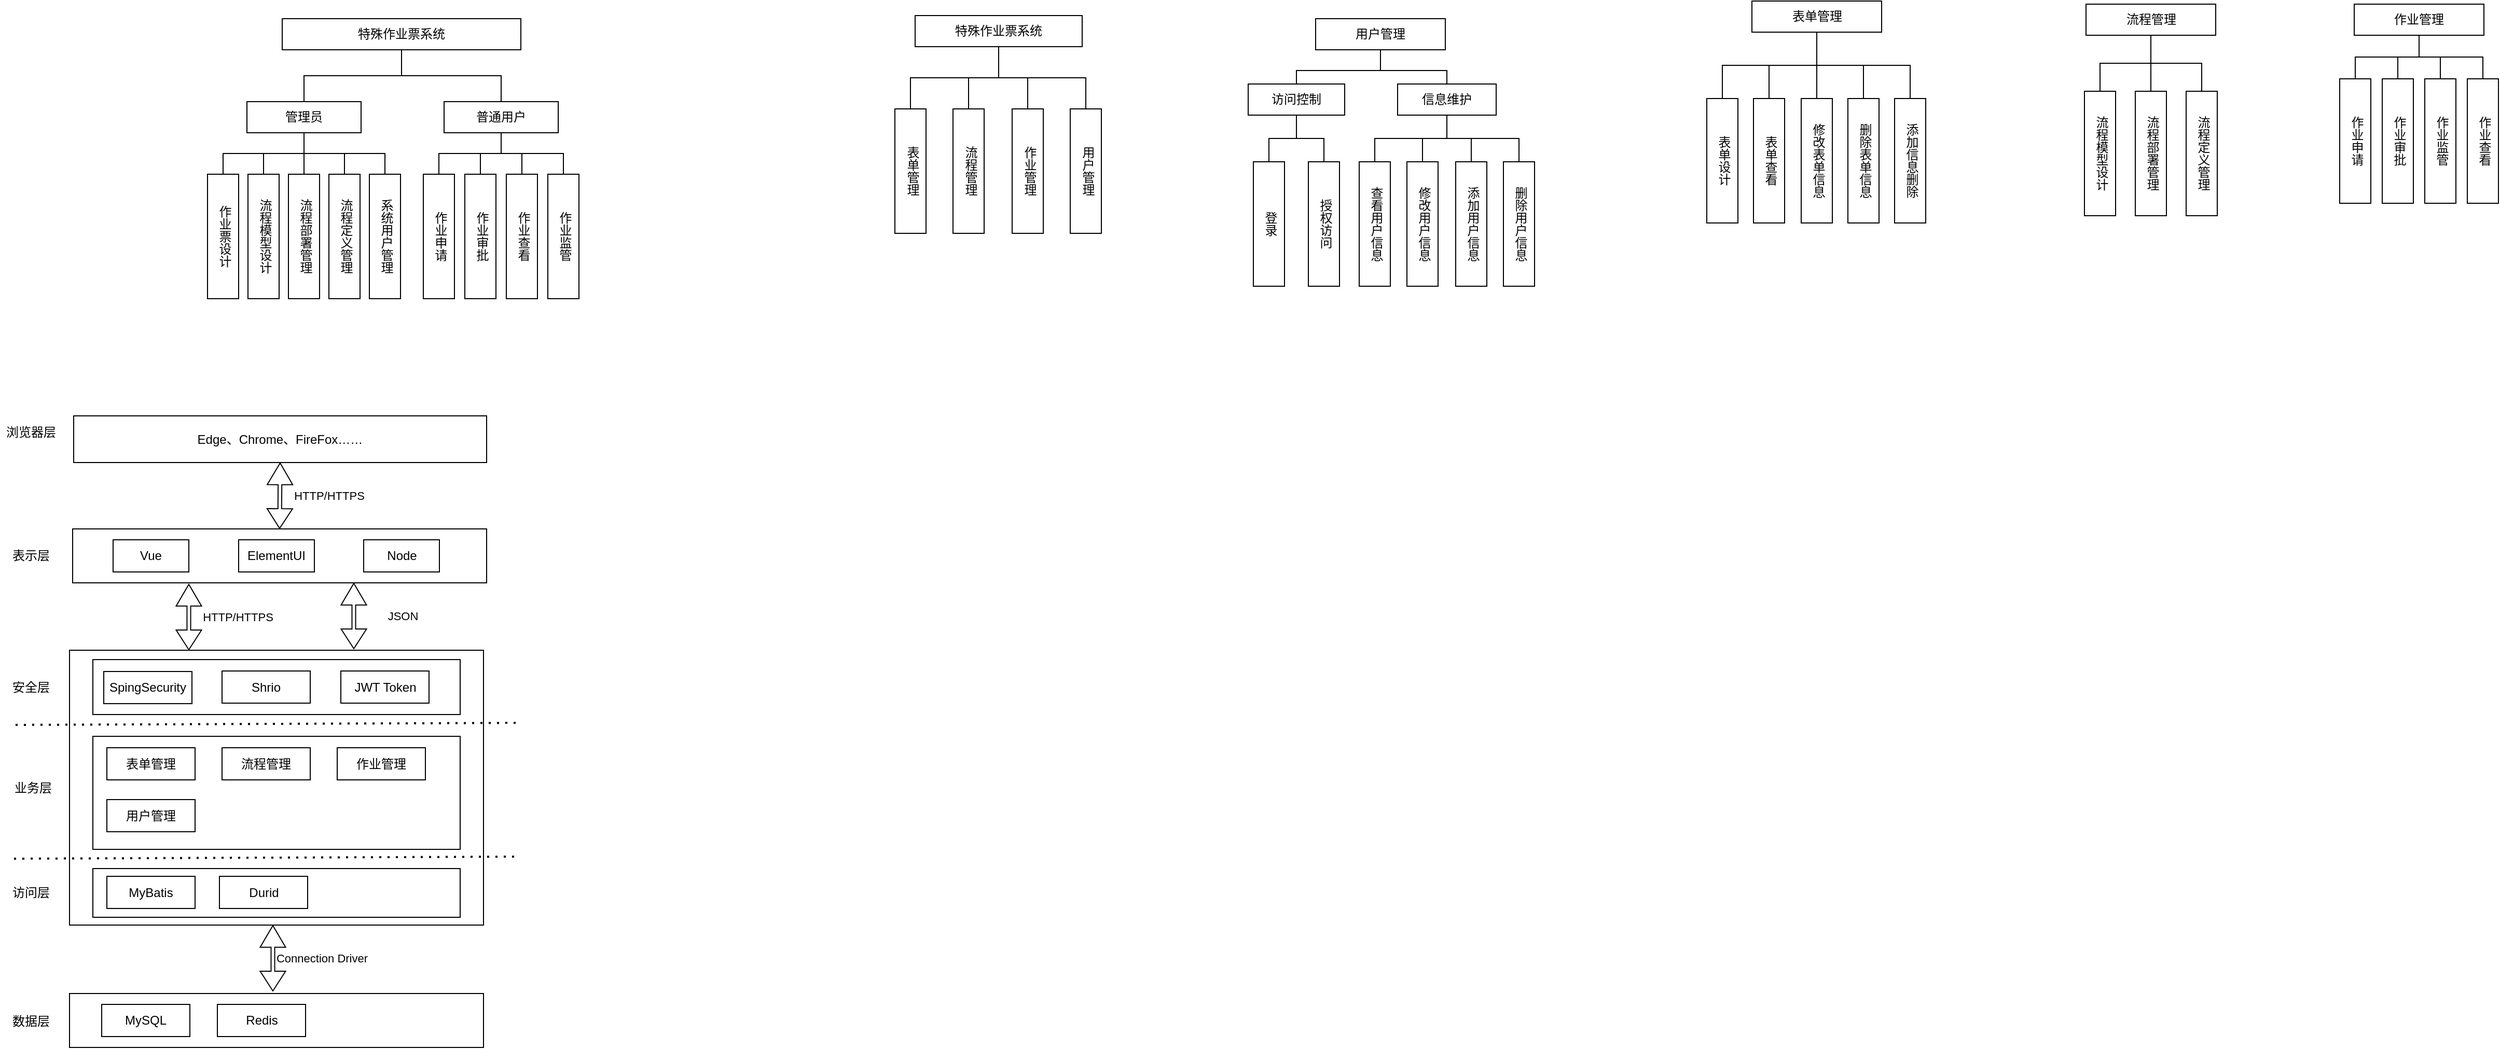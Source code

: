 <mxfile version="26.0.2">
  <diagram name="第 1 页" id="0o3vf0J7doep9oHjO9D6">
    <mxGraphModel dx="947" dy="521" grid="0" gridSize="10" guides="1" tooltips="1" connect="1" arrows="1" fold="1" page="0" pageScale="1" pageWidth="827" pageHeight="1169" math="0" shadow="0">
      <root>
        <mxCell id="0" />
        <mxCell id="1" parent="0" />
        <mxCell id="T9cRB7cxZAfNw0go3Zid-5" value="" style="edgeStyle=orthogonalEdgeStyle;rounded=0;orthogonalLoop=1;jettySize=auto;html=1;endArrow=none;endFill=0;entryX=0.5;entryY=0;entryDx=0;entryDy=0;" edge="1" parent="1" source="T9cRB7cxZAfNw0go3Zid-1" target="T9cRB7cxZAfNw0go3Zid-3">
          <mxGeometry relative="1" as="geometry" />
        </mxCell>
        <mxCell id="T9cRB7cxZAfNw0go3Zid-6" style="edgeStyle=orthogonalEdgeStyle;rounded=0;orthogonalLoop=1;jettySize=auto;html=1;endArrow=none;endFill=0;" edge="1" parent="1" source="T9cRB7cxZAfNw0go3Zid-1" target="T9cRB7cxZAfNw0go3Zid-2">
          <mxGeometry relative="1" as="geometry" />
        </mxCell>
        <mxCell id="T9cRB7cxZAfNw0go3Zid-1" value="特殊作业票系统" style="rounded=0;whiteSpace=wrap;html=1;" vertex="1" parent="1">
          <mxGeometry x="344" y="140" width="230" height="30" as="geometry" />
        </mxCell>
        <mxCell id="T9cRB7cxZAfNw0go3Zid-17" value="" style="edgeStyle=orthogonalEdgeStyle;rounded=0;orthogonalLoop=1;jettySize=auto;html=1;endArrow=none;endFill=0;" edge="1" parent="1" source="T9cRB7cxZAfNw0go3Zid-2" target="T9cRB7cxZAfNw0go3Zid-10">
          <mxGeometry relative="1" as="geometry" />
        </mxCell>
        <mxCell id="T9cRB7cxZAfNw0go3Zid-23" style="edgeStyle=orthogonalEdgeStyle;rounded=0;orthogonalLoop=1;jettySize=auto;html=1;exitX=0.5;exitY=1;exitDx=0;exitDy=0;entryX=0.5;entryY=0;entryDx=0;entryDy=0;endArrow=none;endFill=0;" edge="1" parent="1" source="T9cRB7cxZAfNw0go3Zid-2" target="T9cRB7cxZAfNw0go3Zid-7">
          <mxGeometry relative="1" as="geometry" />
        </mxCell>
        <mxCell id="T9cRB7cxZAfNw0go3Zid-24" style="edgeStyle=orthogonalEdgeStyle;rounded=0;orthogonalLoop=1;jettySize=auto;html=1;exitX=0.5;exitY=1;exitDx=0;exitDy=0;entryX=0.5;entryY=0;entryDx=0;entryDy=0;endArrow=none;endFill=0;" edge="1" parent="1" source="T9cRB7cxZAfNw0go3Zid-2" target="T9cRB7cxZAfNw0go3Zid-8">
          <mxGeometry relative="1" as="geometry" />
        </mxCell>
        <mxCell id="T9cRB7cxZAfNw0go3Zid-2" value="管理员" style="rounded=0;whiteSpace=wrap;html=1;" vertex="1" parent="1">
          <mxGeometry x="310" y="220" width="110" height="30" as="geometry" />
        </mxCell>
        <mxCell id="T9cRB7cxZAfNw0go3Zid-25" style="edgeStyle=orthogonalEdgeStyle;rounded=0;orthogonalLoop=1;jettySize=auto;html=1;exitX=0.5;exitY=1;exitDx=0;exitDy=0;entryX=0.5;entryY=0;entryDx=0;entryDy=0;endArrow=none;endFill=0;" edge="1" parent="1" source="T9cRB7cxZAfNw0go3Zid-3" target="T9cRB7cxZAfNw0go3Zid-14">
          <mxGeometry relative="1" as="geometry" />
        </mxCell>
        <mxCell id="T9cRB7cxZAfNw0go3Zid-26" style="edgeStyle=orthogonalEdgeStyle;rounded=0;orthogonalLoop=1;jettySize=auto;html=1;exitX=0.5;exitY=1;exitDx=0;exitDy=0;entryX=0.5;entryY=0;entryDx=0;entryDy=0;endArrow=none;endFill=0;" edge="1" parent="1" source="T9cRB7cxZAfNw0go3Zid-3" target="T9cRB7cxZAfNw0go3Zid-15">
          <mxGeometry relative="1" as="geometry" />
        </mxCell>
        <mxCell id="T9cRB7cxZAfNw0go3Zid-27" style="edgeStyle=orthogonalEdgeStyle;rounded=0;orthogonalLoop=1;jettySize=auto;html=1;exitX=0.5;exitY=1;exitDx=0;exitDy=0;entryX=0.5;entryY=0;entryDx=0;entryDy=0;endArrow=none;endFill=0;" edge="1" parent="1" source="T9cRB7cxZAfNw0go3Zid-3" target="T9cRB7cxZAfNw0go3Zid-13">
          <mxGeometry relative="1" as="geometry" />
        </mxCell>
        <mxCell id="T9cRB7cxZAfNw0go3Zid-28" style="edgeStyle=orthogonalEdgeStyle;rounded=0;orthogonalLoop=1;jettySize=auto;html=1;exitX=0.5;exitY=1;exitDx=0;exitDy=0;entryX=0.5;entryY=0;entryDx=0;entryDy=0;endArrow=none;endFill=0;" edge="1" parent="1" source="T9cRB7cxZAfNw0go3Zid-3" target="T9cRB7cxZAfNw0go3Zid-12">
          <mxGeometry relative="1" as="geometry" />
        </mxCell>
        <mxCell id="T9cRB7cxZAfNw0go3Zid-3" value="普通用户" style="rounded=0;whiteSpace=wrap;html=1;" vertex="1" parent="1">
          <mxGeometry x="500" y="220" width="110" height="30" as="geometry" />
        </mxCell>
        <mxCell id="T9cRB7cxZAfNw0go3Zid-7" value="流程模型设计" style="rounded=0;whiteSpace=wrap;verticalAlign=middle;textDirection=vertical-lr;labelPosition=center;verticalLabelPosition=middle;align=center;html=1;" vertex="1" parent="1">
          <mxGeometry x="311" y="290" width="30" height="120" as="geometry" />
        </mxCell>
        <mxCell id="T9cRB7cxZAfNw0go3Zid-8" value="作业票设计" style="rounded=0;whiteSpace=wrap;verticalAlign=middle;textDirection=vertical-lr;labelPosition=center;verticalLabelPosition=middle;align=center;html=1;" vertex="1" parent="1">
          <mxGeometry x="272" y="290" width="30" height="120" as="geometry" />
        </mxCell>
        <mxCell id="T9cRB7cxZAfNw0go3Zid-9" value="流程定义管理" style="rounded=0;whiteSpace=wrap;verticalAlign=middle;textDirection=vertical-lr;labelPosition=center;verticalLabelPosition=middle;align=center;html=1;" vertex="1" parent="1">
          <mxGeometry x="389" y="290" width="30" height="120" as="geometry" />
        </mxCell>
        <mxCell id="T9cRB7cxZAfNw0go3Zid-10" value="流程部署管理" style="rounded=0;whiteSpace=wrap;verticalAlign=middle;textDirection=vertical-lr;labelPosition=center;verticalLabelPosition=middle;align=center;html=1;" vertex="1" parent="1">
          <mxGeometry x="350" y="290" width="30" height="120" as="geometry" />
        </mxCell>
        <mxCell id="T9cRB7cxZAfNw0go3Zid-12" value="作业申请" style="rounded=0;whiteSpace=wrap;verticalAlign=middle;textDirection=vertical-lr;labelPosition=center;verticalLabelPosition=middle;align=center;html=1;" vertex="1" parent="1">
          <mxGeometry x="480" y="290" width="30" height="120" as="geometry" />
        </mxCell>
        <mxCell id="T9cRB7cxZAfNw0go3Zid-13" value="作业审批" style="rounded=0;whiteSpace=wrap;verticalAlign=middle;textDirection=vertical-lr;labelPosition=center;verticalLabelPosition=middle;align=center;html=1;" vertex="1" parent="1">
          <mxGeometry x="520" y="290" width="30" height="120" as="geometry" />
        </mxCell>
        <mxCell id="T9cRB7cxZAfNw0go3Zid-14" value="作业查看" style="rounded=0;whiteSpace=wrap;verticalAlign=middle;textDirection=vertical-lr;labelPosition=center;verticalLabelPosition=middle;align=center;html=1;" vertex="1" parent="1">
          <mxGeometry x="560" y="290" width="30" height="120" as="geometry" />
        </mxCell>
        <mxCell id="T9cRB7cxZAfNw0go3Zid-15" value="作业监管" style="rounded=0;whiteSpace=wrap;verticalAlign=middle;textDirection=vertical-lr;labelPosition=center;verticalLabelPosition=middle;align=center;html=1;" vertex="1" parent="1">
          <mxGeometry x="600" y="290" width="30" height="120" as="geometry" />
        </mxCell>
        <mxCell id="T9cRB7cxZAfNw0go3Zid-16" value="系统用户管理" style="rounded=0;whiteSpace=wrap;verticalAlign=middle;textDirection=vertical-lr;labelPosition=center;verticalLabelPosition=middle;align=center;html=1;" vertex="1" parent="1">
          <mxGeometry x="428" y="290" width="30" height="120" as="geometry" />
        </mxCell>
        <mxCell id="T9cRB7cxZAfNw0go3Zid-18" value="" style="edgeStyle=orthogonalEdgeStyle;rounded=0;orthogonalLoop=1;jettySize=auto;html=1;endArrow=none;endFill=0;entryX=0.5;entryY=0;entryDx=0;entryDy=0;exitX=0.5;exitY=1;exitDx=0;exitDy=0;" edge="1" parent="1" source="T9cRB7cxZAfNw0go3Zid-2" target="T9cRB7cxZAfNw0go3Zid-9">
          <mxGeometry relative="1" as="geometry">
            <mxPoint x="375" y="260" as="sourcePoint" />
            <mxPoint x="369" y="290" as="targetPoint" />
          </mxGeometry>
        </mxCell>
        <mxCell id="T9cRB7cxZAfNw0go3Zid-20" value="" style="edgeStyle=orthogonalEdgeStyle;rounded=0;orthogonalLoop=1;jettySize=auto;html=1;endArrow=none;endFill=0;entryX=0.5;entryY=0;entryDx=0;entryDy=0;exitX=0.5;exitY=1;exitDx=0;exitDy=0;" edge="1" parent="1" source="T9cRB7cxZAfNw0go3Zid-2" target="T9cRB7cxZAfNw0go3Zid-16">
          <mxGeometry relative="1" as="geometry">
            <mxPoint x="375" y="260" as="sourcePoint" />
            <mxPoint x="409" y="290" as="targetPoint" />
          </mxGeometry>
        </mxCell>
        <mxCell id="T9cRB7cxZAfNw0go3Zid-29" value="" style="rounded=0;whiteSpace=wrap;html=1;flipV=1;" vertex="1" parent="1">
          <mxGeometry x="142" y="632" width="399" height="52" as="geometry" />
        </mxCell>
        <mxCell id="T9cRB7cxZAfNw0go3Zid-30" value="Edge、Chrome、FireFox……" style="rounded=0;whiteSpace=wrap;html=1;flipV=1;" vertex="1" parent="1">
          <mxGeometry x="143" y="523" width="398" height="45" as="geometry" />
        </mxCell>
        <mxCell id="T9cRB7cxZAfNw0go3Zid-31" value="浏览器层" style="text;html=1;align=center;verticalAlign=middle;whiteSpace=wrap;rounded=0;" vertex="1" parent="1">
          <mxGeometry x="72" y="524" width="60" height="30" as="geometry" />
        </mxCell>
        <mxCell id="T9cRB7cxZAfNw0go3Zid-32" value="" style="shape=flexArrow;endArrow=classic;startArrow=classic;html=1;rounded=0;entryX=0.5;entryY=1;entryDx=0;entryDy=0;exitX=0.5;exitY=0;exitDx=0;exitDy=0;width=3.529;endSize=6.612;" edge="1" parent="1" source="T9cRB7cxZAfNw0go3Zid-29" target="T9cRB7cxZAfNw0go3Zid-30">
          <mxGeometry width="100" height="100" relative="1" as="geometry">
            <mxPoint x="259" y="664" as="sourcePoint" />
            <mxPoint x="359" y="564" as="targetPoint" />
          </mxGeometry>
        </mxCell>
        <mxCell id="T9cRB7cxZAfNw0go3Zid-33" value="HTTP/HTTPS" style="edgeLabel;html=1;align=center;verticalAlign=middle;resizable=0;points=[];" vertex="1" connectable="0" parent="T9cRB7cxZAfNw0go3Zid-32">
          <mxGeometry x="0.188" relative="1" as="geometry">
            <mxPoint x="47" y="6" as="offset" />
          </mxGeometry>
        </mxCell>
        <mxCell id="T9cRB7cxZAfNw0go3Zid-34" value="表示层" style="text;html=1;align=center;verticalAlign=middle;whiteSpace=wrap;rounded=0;" vertex="1" parent="1">
          <mxGeometry x="72" y="642.5" width="60" height="30" as="geometry" />
        </mxCell>
        <mxCell id="T9cRB7cxZAfNw0go3Zid-35" value="Vue" style="rounded=0;whiteSpace=wrap;html=1;" vertex="1" parent="1">
          <mxGeometry x="181" y="642.5" width="73" height="31" as="geometry" />
        </mxCell>
        <mxCell id="T9cRB7cxZAfNw0go3Zid-36" value="ElementUI" style="rounded=0;whiteSpace=wrap;html=1;" vertex="1" parent="1">
          <mxGeometry x="302" y="642.5" width="73" height="31" as="geometry" />
        </mxCell>
        <mxCell id="T9cRB7cxZAfNw0go3Zid-37" value="Node" style="rounded=0;whiteSpace=wrap;html=1;" vertex="1" parent="1">
          <mxGeometry x="422.5" y="642.5" width="73" height="31" as="geometry" />
        </mxCell>
        <mxCell id="T9cRB7cxZAfNw0go3Zid-40" value="" style="rounded=0;whiteSpace=wrap;html=1;flipV=1;" vertex="1" parent="1">
          <mxGeometry x="139" y="749" width="399" height="265" as="geometry" />
        </mxCell>
        <mxCell id="T9cRB7cxZAfNw0go3Zid-42" value="安全层" style="text;html=1;align=center;verticalAlign=middle;whiteSpace=wrap;rounded=0;" vertex="1" parent="1">
          <mxGeometry x="72" y="770" width="60" height="30" as="geometry" />
        </mxCell>
        <mxCell id="T9cRB7cxZAfNw0go3Zid-63" value="" style="rounded=0;whiteSpace=wrap;html=1;" vertex="1" parent="1">
          <mxGeometry x="161.5" y="758" width="354" height="53" as="geometry" />
        </mxCell>
        <mxCell id="T9cRB7cxZAfNw0go3Zid-43" value="SpingSecurity" style="rounded=0;whiteSpace=wrap;html=1;" vertex="1" parent="1">
          <mxGeometry x="172" y="769.5" width="85" height="31" as="geometry" />
        </mxCell>
        <mxCell id="T9cRB7cxZAfNw0go3Zid-44" value="Shrio" style="rounded=0;whiteSpace=wrap;html=1;" vertex="1" parent="1">
          <mxGeometry x="286" y="769" width="85" height="31" as="geometry" />
        </mxCell>
        <mxCell id="T9cRB7cxZAfNw0go3Zid-45" value="JWT Token" style="rounded=0;whiteSpace=wrap;html=1;" vertex="1" parent="1">
          <mxGeometry x="400.5" y="769" width="85" height="31" as="geometry" />
        </mxCell>
        <mxCell id="T9cRB7cxZAfNw0go3Zid-47" value="" style="endArrow=none;dashed=1;html=1;dashPattern=1 3;strokeWidth=2;rounded=0;" edge="1" parent="1">
          <mxGeometry width="50" height="50" relative="1" as="geometry">
            <mxPoint x="87" y="821" as="sourcePoint" />
            <mxPoint x="573" y="819" as="targetPoint" />
          </mxGeometry>
        </mxCell>
        <mxCell id="T9cRB7cxZAfNw0go3Zid-48" value="" style="endArrow=none;dashed=1;html=1;dashPattern=1 3;strokeWidth=2;rounded=0;" edge="1" parent="1">
          <mxGeometry width="50" height="50" relative="1" as="geometry">
            <mxPoint x="85.5" y="950" as="sourcePoint" />
            <mxPoint x="571.5" y="948" as="targetPoint" />
          </mxGeometry>
        </mxCell>
        <mxCell id="T9cRB7cxZAfNw0go3Zid-49" value="业务层" style="text;html=1;align=center;verticalAlign=middle;whiteSpace=wrap;rounded=0;" vertex="1" parent="1">
          <mxGeometry x="74" y="866.5" width="60" height="30" as="geometry" />
        </mxCell>
        <mxCell id="T9cRB7cxZAfNw0go3Zid-50" value="" style="rounded=0;whiteSpace=wrap;html=1;" vertex="1" parent="1">
          <mxGeometry x="161.5" y="832" width="354" height="109" as="geometry" />
        </mxCell>
        <mxCell id="T9cRB7cxZAfNw0go3Zid-53" value="表单管理" style="rounded=0;whiteSpace=wrap;html=1;" vertex="1" parent="1">
          <mxGeometry x="175" y="843" width="85" height="31" as="geometry" />
        </mxCell>
        <mxCell id="T9cRB7cxZAfNw0go3Zid-56" value="流程管理" style="rounded=0;whiteSpace=wrap;html=1;" vertex="1" parent="1">
          <mxGeometry x="286" y="843" width="85" height="31" as="geometry" />
        </mxCell>
        <mxCell id="T9cRB7cxZAfNw0go3Zid-58" value="作业管理" style="rounded=0;whiteSpace=wrap;html=1;" vertex="1" parent="1">
          <mxGeometry x="397" y="843" width="85" height="31" as="geometry" />
        </mxCell>
        <mxCell id="T9cRB7cxZAfNw0go3Zid-59" value="用户管理" style="rounded=0;whiteSpace=wrap;html=1;" vertex="1" parent="1">
          <mxGeometry x="175" y="893" width="85" height="31" as="geometry" />
        </mxCell>
        <mxCell id="T9cRB7cxZAfNw0go3Zid-62" value="访问层" style="text;html=1;align=center;verticalAlign=middle;whiteSpace=wrap;rounded=0;" vertex="1" parent="1">
          <mxGeometry x="72" y="968" width="60" height="30" as="geometry" />
        </mxCell>
        <mxCell id="T9cRB7cxZAfNw0go3Zid-69" value="" style="rounded=0;whiteSpace=wrap;html=1;" vertex="1" parent="1">
          <mxGeometry x="161.5" y="959.5" width="354" height="47" as="geometry" />
        </mxCell>
        <mxCell id="T9cRB7cxZAfNw0go3Zid-71" value="MyBatis" style="rounded=0;whiteSpace=wrap;html=1;" vertex="1" parent="1">
          <mxGeometry x="175" y="967" width="85" height="31" as="geometry" />
        </mxCell>
        <mxCell id="T9cRB7cxZAfNw0go3Zid-72" value="Durid" style="rounded=0;whiteSpace=wrap;html=1;" vertex="1" parent="1">
          <mxGeometry x="283.5" y="967" width="85" height="31" as="geometry" />
        </mxCell>
        <mxCell id="T9cRB7cxZAfNw0go3Zid-74" value="" style="rounded=0;whiteSpace=wrap;html=1;flipV=1;" vertex="1" parent="1">
          <mxGeometry x="139" y="1080" width="399" height="52" as="geometry" />
        </mxCell>
        <mxCell id="T9cRB7cxZAfNw0go3Zid-75" value="MySQL" style="rounded=0;whiteSpace=wrap;html=1;" vertex="1" parent="1">
          <mxGeometry x="170" y="1090.5" width="85" height="31" as="geometry" />
        </mxCell>
        <mxCell id="T9cRB7cxZAfNw0go3Zid-76" value="Redis" style="rounded=0;whiteSpace=wrap;html=1;" vertex="1" parent="1">
          <mxGeometry x="281.5" y="1090.5" width="85" height="31" as="geometry" />
        </mxCell>
        <mxCell id="T9cRB7cxZAfNw0go3Zid-78" value="数据层" style="text;html=1;align=center;verticalAlign=middle;whiteSpace=wrap;rounded=0;" vertex="1" parent="1">
          <mxGeometry x="72" y="1091.5" width="60" height="30" as="geometry" />
        </mxCell>
        <mxCell id="T9cRB7cxZAfNw0go3Zid-87" value="" style="shape=flexArrow;endArrow=classic;startArrow=classic;html=1;rounded=0;entryX=0.5;entryY=1;entryDx=0;entryDy=0;exitX=0.5;exitY=0;exitDx=0;exitDy=0;width=3.529;endSize=6.612;" edge="1" parent="1">
          <mxGeometry width="100" height="100" relative="1" as="geometry">
            <mxPoint x="254" y="749" as="sourcePoint" />
            <mxPoint x="254" y="685" as="targetPoint" />
          </mxGeometry>
        </mxCell>
        <mxCell id="T9cRB7cxZAfNw0go3Zid-88" value="HTTP/HTTPS" style="edgeLabel;html=1;align=center;verticalAlign=middle;resizable=0;points=[];" vertex="1" connectable="0" parent="T9cRB7cxZAfNw0go3Zid-87">
          <mxGeometry x="0.188" relative="1" as="geometry">
            <mxPoint x="47" y="6" as="offset" />
          </mxGeometry>
        </mxCell>
        <mxCell id="T9cRB7cxZAfNw0go3Zid-89" value="" style="shape=flexArrow;endArrow=classic;startArrow=classic;html=1;rounded=0;entryX=0.5;entryY=1;entryDx=0;entryDy=0;exitX=0.5;exitY=0;exitDx=0;exitDy=0;width=3.529;endSize=6.612;" edge="1" parent="1">
          <mxGeometry width="100" height="100" relative="1" as="geometry">
            <mxPoint x="413" y="748" as="sourcePoint" />
            <mxPoint x="413" y="684" as="targetPoint" />
          </mxGeometry>
        </mxCell>
        <mxCell id="T9cRB7cxZAfNw0go3Zid-90" value="JSON" style="edgeLabel;html=1;align=center;verticalAlign=middle;resizable=0;points=[];" vertex="1" connectable="0" parent="T9cRB7cxZAfNw0go3Zid-89">
          <mxGeometry x="0.188" relative="1" as="geometry">
            <mxPoint x="47" y="6" as="offset" />
          </mxGeometry>
        </mxCell>
        <mxCell id="T9cRB7cxZAfNw0go3Zid-91" value="" style="shape=flexArrow;endArrow=classic;startArrow=classic;html=1;rounded=0;entryX=0.5;entryY=1;entryDx=0;entryDy=0;exitX=0.5;exitY=0;exitDx=0;exitDy=0;width=3.529;endSize=6.612;" edge="1" parent="1">
          <mxGeometry width="100" height="100" relative="1" as="geometry">
            <mxPoint x="335" y="1078" as="sourcePoint" />
            <mxPoint x="335" y="1014" as="targetPoint" />
          </mxGeometry>
        </mxCell>
        <mxCell id="T9cRB7cxZAfNw0go3Zid-92" value="Connection Driver" style="edgeLabel;html=1;align=center;verticalAlign=middle;resizable=0;points=[];" vertex="1" connectable="0" parent="T9cRB7cxZAfNw0go3Zid-91">
          <mxGeometry x="0.188" relative="1" as="geometry">
            <mxPoint x="47" y="6" as="offset" />
          </mxGeometry>
        </mxCell>
        <mxCell id="T9cRB7cxZAfNw0go3Zid-104" style="edgeStyle=orthogonalEdgeStyle;rounded=0;orthogonalLoop=1;jettySize=auto;html=1;exitX=0.5;exitY=1;exitDx=0;exitDy=0;entryX=0.5;entryY=0;entryDx=0;entryDy=0;endArrow=none;endFill=0;" edge="1" parent="1" source="T9cRB7cxZAfNw0go3Zid-97" target="T9cRB7cxZAfNw0go3Zid-99">
          <mxGeometry relative="1" as="geometry" />
        </mxCell>
        <mxCell id="T9cRB7cxZAfNw0go3Zid-105" style="edgeStyle=orthogonalEdgeStyle;rounded=0;orthogonalLoop=1;jettySize=auto;html=1;exitX=0.5;exitY=1;exitDx=0;exitDy=0;entryX=0.5;entryY=0;entryDx=0;entryDy=0;endArrow=none;endFill=0;" edge="1" parent="1" source="T9cRB7cxZAfNw0go3Zid-97" target="T9cRB7cxZAfNw0go3Zid-100">
          <mxGeometry relative="1" as="geometry" />
        </mxCell>
        <mxCell id="T9cRB7cxZAfNw0go3Zid-106" style="edgeStyle=orthogonalEdgeStyle;rounded=0;orthogonalLoop=1;jettySize=auto;html=1;exitX=0.5;exitY=1;exitDx=0;exitDy=0;entryX=0.5;entryY=0;entryDx=0;entryDy=0;endArrow=none;endFill=0;" edge="1" parent="1" source="T9cRB7cxZAfNw0go3Zid-97" target="T9cRB7cxZAfNw0go3Zid-101">
          <mxGeometry relative="1" as="geometry" />
        </mxCell>
        <mxCell id="T9cRB7cxZAfNw0go3Zid-107" style="edgeStyle=orthogonalEdgeStyle;rounded=0;orthogonalLoop=1;jettySize=auto;html=1;exitX=0.5;exitY=1;exitDx=0;exitDy=0;endArrow=none;endFill=0;" edge="1" parent="1" source="T9cRB7cxZAfNw0go3Zid-97" target="T9cRB7cxZAfNw0go3Zid-102">
          <mxGeometry relative="1" as="geometry" />
        </mxCell>
        <mxCell id="T9cRB7cxZAfNw0go3Zid-97" value="特殊作业票系统" style="rounded=0;whiteSpace=wrap;html=1;" vertex="1" parent="1">
          <mxGeometry x="954" y="137" width="161" height="30" as="geometry" />
        </mxCell>
        <mxCell id="T9cRB7cxZAfNw0go3Zid-99" value="表单管理" style="rounded=0;whiteSpace=wrap;verticalAlign=middle;textDirection=vertical-lr;labelPosition=center;verticalLabelPosition=middle;align=center;html=1;" vertex="1" parent="1">
          <mxGeometry x="934.5" y="227" width="30" height="120" as="geometry" />
        </mxCell>
        <mxCell id="T9cRB7cxZAfNw0go3Zid-100" value="流程管理" style="rounded=0;whiteSpace=wrap;verticalAlign=middle;textDirection=vertical-lr;labelPosition=center;verticalLabelPosition=middle;align=center;html=1;" vertex="1" parent="1">
          <mxGeometry x="990.5" y="227" width="30" height="120" as="geometry" />
        </mxCell>
        <mxCell id="T9cRB7cxZAfNw0go3Zid-101" value="作业管理" style="rounded=0;whiteSpace=wrap;verticalAlign=middle;textDirection=vertical-lr;labelPosition=center;verticalLabelPosition=middle;align=center;html=1;" vertex="1" parent="1">
          <mxGeometry x="1047.5" y="227" width="30" height="120" as="geometry" />
        </mxCell>
        <mxCell id="T9cRB7cxZAfNw0go3Zid-102" value="用户管理" style="rounded=0;whiteSpace=wrap;verticalAlign=middle;textDirection=vertical-lr;labelPosition=center;verticalLabelPosition=middle;align=center;html=1;" vertex="1" parent="1">
          <mxGeometry x="1103.5" y="227" width="30" height="120" as="geometry" />
        </mxCell>
        <mxCell id="T9cRB7cxZAfNw0go3Zid-112" style="edgeStyle=orthogonalEdgeStyle;rounded=0;orthogonalLoop=1;jettySize=auto;html=1;exitX=0.5;exitY=1;exitDx=0;exitDy=0;entryX=0.5;entryY=0;entryDx=0;entryDy=0;endArrow=none;endFill=0;" edge="1" parent="1" source="T9cRB7cxZAfNw0go3Zid-108" target="T9cRB7cxZAfNw0go3Zid-111">
          <mxGeometry relative="1" as="geometry" />
        </mxCell>
        <mxCell id="T9cRB7cxZAfNw0go3Zid-114" style="edgeStyle=orthogonalEdgeStyle;rounded=0;orthogonalLoop=1;jettySize=auto;html=1;exitX=0.5;exitY=1;exitDx=0;exitDy=0;entryX=0.5;entryY=0;entryDx=0;entryDy=0;endArrow=none;endFill=0;" edge="1" parent="1" source="T9cRB7cxZAfNw0go3Zid-108" target="T9cRB7cxZAfNw0go3Zid-110">
          <mxGeometry relative="1" as="geometry" />
        </mxCell>
        <mxCell id="T9cRB7cxZAfNw0go3Zid-108" value="用户管理" style="rounded=0;whiteSpace=wrap;html=1;" vertex="1" parent="1">
          <mxGeometry x="1340" y="140" width="125" height="30" as="geometry" />
        </mxCell>
        <mxCell id="T9cRB7cxZAfNw0go3Zid-109" value="登录" style="rounded=0;whiteSpace=wrap;verticalAlign=middle;textDirection=vertical-lr;labelPosition=center;verticalLabelPosition=middle;align=center;html=1;" vertex="1" parent="1">
          <mxGeometry x="1280" y="278" width="30" height="120" as="geometry" />
        </mxCell>
        <mxCell id="T9cRB7cxZAfNw0go3Zid-126" style="edgeStyle=orthogonalEdgeStyle;rounded=0;orthogonalLoop=1;jettySize=auto;html=1;entryX=0.5;entryY=0;entryDx=0;entryDy=0;exitX=0.5;exitY=1;exitDx=0;exitDy=0;endArrow=none;endFill=0;" edge="1" parent="1" source="T9cRB7cxZAfNw0go3Zid-110" target="T9cRB7cxZAfNw0go3Zid-116">
          <mxGeometry relative="1" as="geometry" />
        </mxCell>
        <mxCell id="T9cRB7cxZAfNw0go3Zid-130" style="edgeStyle=orthogonalEdgeStyle;rounded=0;orthogonalLoop=1;jettySize=auto;html=1;exitX=0.5;exitY=1;exitDx=0;exitDy=0;entryX=0.5;entryY=0;entryDx=0;entryDy=0;endArrow=none;endFill=0;" edge="1" parent="1" source="T9cRB7cxZAfNw0go3Zid-110" target="T9cRB7cxZAfNw0go3Zid-119">
          <mxGeometry relative="1" as="geometry" />
        </mxCell>
        <mxCell id="T9cRB7cxZAfNw0go3Zid-110" value="信息维护" style="rounded=0;whiteSpace=wrap;html=1;" vertex="1" parent="1">
          <mxGeometry x="1419" y="203" width="95" height="30" as="geometry" />
        </mxCell>
        <mxCell id="T9cRB7cxZAfNw0go3Zid-123" style="edgeStyle=orthogonalEdgeStyle;rounded=0;orthogonalLoop=1;jettySize=auto;html=1;entryX=0.5;entryY=0;entryDx=0;entryDy=0;endArrow=none;endFill=0;" edge="1" parent="1" source="T9cRB7cxZAfNw0go3Zid-111" target="T9cRB7cxZAfNw0go3Zid-109">
          <mxGeometry relative="1" as="geometry" />
        </mxCell>
        <mxCell id="T9cRB7cxZAfNw0go3Zid-124" style="edgeStyle=orthogonalEdgeStyle;rounded=0;orthogonalLoop=1;jettySize=auto;html=1;exitX=0.5;exitY=1;exitDx=0;exitDy=0;entryX=0.5;entryY=0;entryDx=0;entryDy=0;endArrow=none;endFill=0;" edge="1" parent="1" source="T9cRB7cxZAfNw0go3Zid-111" target="T9cRB7cxZAfNw0go3Zid-115">
          <mxGeometry relative="1" as="geometry" />
        </mxCell>
        <mxCell id="T9cRB7cxZAfNw0go3Zid-111" value="访问控制" style="rounded=0;whiteSpace=wrap;html=1;" vertex="1" parent="1">
          <mxGeometry x="1275" y="203" width="93" height="30" as="geometry" />
        </mxCell>
        <mxCell id="T9cRB7cxZAfNw0go3Zid-115" value="授权访问" style="rounded=0;whiteSpace=wrap;verticalAlign=middle;textDirection=vertical-lr;labelPosition=center;verticalLabelPosition=middle;align=center;html=1;" vertex="1" parent="1">
          <mxGeometry x="1333" y="278" width="30" height="120" as="geometry" />
        </mxCell>
        <mxCell id="T9cRB7cxZAfNw0go3Zid-116" value="查看用户信息" style="rounded=0;whiteSpace=wrap;verticalAlign=middle;textDirection=vertical-lr;labelPosition=center;verticalLabelPosition=middle;align=center;html=1;" vertex="1" parent="1">
          <mxGeometry x="1382" y="278" width="30" height="120" as="geometry" />
        </mxCell>
        <mxCell id="T9cRB7cxZAfNw0go3Zid-127" value="" style="edgeStyle=orthogonalEdgeStyle;rounded=0;orthogonalLoop=1;jettySize=auto;html=1;endArrow=none;endFill=0;" edge="1" parent="1" source="T9cRB7cxZAfNw0go3Zid-117" target="T9cRB7cxZAfNw0go3Zid-110">
          <mxGeometry relative="1" as="geometry" />
        </mxCell>
        <mxCell id="T9cRB7cxZAfNw0go3Zid-117" value="修改用户信息" style="rounded=0;whiteSpace=wrap;verticalAlign=middle;textDirection=vertical-lr;labelPosition=center;verticalLabelPosition=middle;align=center;html=1;" vertex="1" parent="1">
          <mxGeometry x="1428" y="278" width="30" height="120" as="geometry" />
        </mxCell>
        <mxCell id="T9cRB7cxZAfNw0go3Zid-128" value="" style="edgeStyle=orthogonalEdgeStyle;rounded=0;orthogonalLoop=1;jettySize=auto;html=1;endArrow=none;endFill=0;" edge="1" parent="1" source="T9cRB7cxZAfNw0go3Zid-118" target="T9cRB7cxZAfNw0go3Zid-110">
          <mxGeometry relative="1" as="geometry" />
        </mxCell>
        <mxCell id="T9cRB7cxZAfNw0go3Zid-118" value="添加用户信息" style="rounded=0;whiteSpace=wrap;verticalAlign=middle;textDirection=vertical-lr;labelPosition=center;verticalLabelPosition=middle;align=center;html=1;" vertex="1" parent="1">
          <mxGeometry x="1475" y="278" width="30" height="120" as="geometry" />
        </mxCell>
        <mxCell id="T9cRB7cxZAfNw0go3Zid-119" value="删除用户信息" style="rounded=0;whiteSpace=wrap;verticalAlign=middle;textDirection=vertical-lr;labelPosition=center;verticalLabelPosition=middle;align=center;html=1;" vertex="1" parent="1">
          <mxGeometry x="1521" y="278" width="30" height="120" as="geometry" />
        </mxCell>
        <mxCell id="T9cRB7cxZAfNw0go3Zid-133" value="表单管理" style="rounded=0;whiteSpace=wrap;html=1;" vertex="1" parent="1">
          <mxGeometry x="1760.5" y="123" width="125" height="30" as="geometry" />
        </mxCell>
        <mxCell id="T9cRB7cxZAfNw0go3Zid-151" value="" style="edgeStyle=orthogonalEdgeStyle;rounded=0;orthogonalLoop=1;jettySize=auto;html=1;endArrow=none;endFill=0;" edge="1" parent="1" source="T9cRB7cxZAfNw0go3Zid-135" target="T9cRB7cxZAfNw0go3Zid-133">
          <mxGeometry relative="1" as="geometry">
            <Array as="points">
              <mxPoint x="1732" y="185" />
              <mxPoint x="1823" y="185" />
            </Array>
          </mxGeometry>
        </mxCell>
        <mxCell id="T9cRB7cxZAfNw0go3Zid-135" value="表单设计" style="rounded=0;whiteSpace=wrap;verticalAlign=middle;textDirection=vertical-lr;labelPosition=center;verticalLabelPosition=middle;align=center;html=1;" vertex="1" parent="1">
          <mxGeometry x="1717" y="217" width="30" height="120" as="geometry" />
        </mxCell>
        <mxCell id="T9cRB7cxZAfNw0go3Zid-150" value="" style="edgeStyle=orthogonalEdgeStyle;rounded=0;orthogonalLoop=1;jettySize=auto;html=1;endArrow=none;endFill=0;" edge="1" parent="1" source="T9cRB7cxZAfNw0go3Zid-136" target="T9cRB7cxZAfNw0go3Zid-133">
          <mxGeometry relative="1" as="geometry" />
        </mxCell>
        <mxCell id="T9cRB7cxZAfNw0go3Zid-136" value="表单查看" style="rounded=0;whiteSpace=wrap;verticalAlign=middle;textDirection=vertical-lr;labelPosition=center;verticalLabelPosition=middle;align=center;html=1;" vertex="1" parent="1">
          <mxGeometry x="1762" y="217" width="30" height="120" as="geometry" />
        </mxCell>
        <mxCell id="T9cRB7cxZAfNw0go3Zid-149" value="" style="edgeStyle=orthogonalEdgeStyle;rounded=0;orthogonalLoop=1;jettySize=auto;html=1;endArrow=none;endFill=0;" edge="1" parent="1" source="T9cRB7cxZAfNw0go3Zid-137" target="T9cRB7cxZAfNw0go3Zid-133">
          <mxGeometry relative="1" as="geometry" />
        </mxCell>
        <mxCell id="T9cRB7cxZAfNw0go3Zid-137" value="修改表单信息" style="rounded=0;whiteSpace=wrap;verticalAlign=middle;textDirection=vertical-lr;labelPosition=center;verticalLabelPosition=middle;align=center;html=1;" vertex="1" parent="1">
          <mxGeometry x="1808" y="217" width="30" height="120" as="geometry" />
        </mxCell>
        <mxCell id="T9cRB7cxZAfNw0go3Zid-152" value="" style="edgeStyle=orthogonalEdgeStyle;rounded=0;orthogonalLoop=1;jettySize=auto;html=1;endArrow=none;endFill=0;" edge="1" parent="1" source="T9cRB7cxZAfNw0go3Zid-138" target="T9cRB7cxZAfNw0go3Zid-133">
          <mxGeometry relative="1" as="geometry" />
        </mxCell>
        <mxCell id="T9cRB7cxZAfNw0go3Zid-138" value="删除表单信息" style="rounded=0;whiteSpace=wrap;verticalAlign=middle;textDirection=vertical-lr;labelPosition=center;verticalLabelPosition=middle;align=center;html=1;" vertex="1" parent="1">
          <mxGeometry x="1853" y="217" width="30" height="120" as="geometry" />
        </mxCell>
        <mxCell id="T9cRB7cxZAfNw0go3Zid-153" value="" style="edgeStyle=orthogonalEdgeStyle;rounded=0;orthogonalLoop=1;jettySize=auto;html=1;endArrow=none;endFill=0;" edge="1" parent="1" source="T9cRB7cxZAfNw0go3Zid-139" target="T9cRB7cxZAfNw0go3Zid-133">
          <mxGeometry relative="1" as="geometry">
            <Array as="points">
              <mxPoint x="1913" y="185" />
              <mxPoint x="1823" y="185" />
            </Array>
          </mxGeometry>
        </mxCell>
        <mxCell id="T9cRB7cxZAfNw0go3Zid-139" value="添加信息删除" style="rounded=0;whiteSpace=wrap;verticalAlign=middle;textDirection=vertical-lr;labelPosition=center;verticalLabelPosition=middle;align=center;html=1;" vertex="1" parent="1">
          <mxGeometry x="1898" y="217" width="30" height="120" as="geometry" />
        </mxCell>
        <mxCell id="T9cRB7cxZAfNw0go3Zid-155" value="流程管理" style="rounded=0;whiteSpace=wrap;html=1;" vertex="1" parent="1">
          <mxGeometry x="2082.5" y="126" width="125" height="30" as="geometry" />
        </mxCell>
        <mxCell id="T9cRB7cxZAfNw0go3Zid-162" value="" style="edgeStyle=orthogonalEdgeStyle;rounded=0;orthogonalLoop=1;jettySize=auto;html=1;endArrow=none;endFill=0;" edge="1" parent="1" source="T9cRB7cxZAfNw0go3Zid-158" target="T9cRB7cxZAfNw0go3Zid-155">
          <mxGeometry relative="1" as="geometry" />
        </mxCell>
        <mxCell id="T9cRB7cxZAfNw0go3Zid-158" value="流程模型设计" style="rounded=0;whiteSpace=wrap;verticalAlign=middle;textDirection=vertical-lr;labelPosition=center;verticalLabelPosition=middle;align=center;html=1;" vertex="1" parent="1">
          <mxGeometry x="2081" y="210" width="30" height="120" as="geometry" />
        </mxCell>
        <mxCell id="T9cRB7cxZAfNw0go3Zid-163" value="" style="edgeStyle=orthogonalEdgeStyle;rounded=0;orthogonalLoop=1;jettySize=auto;html=1;endArrow=none;endFill=0;" edge="1" parent="1" source="T9cRB7cxZAfNw0go3Zid-159" target="T9cRB7cxZAfNw0go3Zid-155">
          <mxGeometry relative="1" as="geometry" />
        </mxCell>
        <mxCell id="T9cRB7cxZAfNw0go3Zid-159" value="流程部署管理" style="rounded=0;whiteSpace=wrap;verticalAlign=middle;textDirection=vertical-lr;labelPosition=center;verticalLabelPosition=middle;align=center;html=1;" vertex="1" parent="1">
          <mxGeometry x="2130" y="210" width="30" height="120" as="geometry" />
        </mxCell>
        <mxCell id="T9cRB7cxZAfNw0go3Zid-164" value="" style="edgeStyle=orthogonalEdgeStyle;rounded=0;orthogonalLoop=1;jettySize=auto;html=1;endArrow=none;endFill=0;" edge="1" parent="1" source="T9cRB7cxZAfNw0go3Zid-160" target="T9cRB7cxZAfNw0go3Zid-155">
          <mxGeometry relative="1" as="geometry" />
        </mxCell>
        <mxCell id="T9cRB7cxZAfNw0go3Zid-160" value="流程定义管理" style="rounded=0;whiteSpace=wrap;verticalAlign=middle;textDirection=vertical-lr;labelPosition=center;verticalLabelPosition=middle;align=center;html=1;" vertex="1" parent="1">
          <mxGeometry x="2179" y="210" width="30" height="120" as="geometry" />
        </mxCell>
        <mxCell id="T9cRB7cxZAfNw0go3Zid-165" value="作业管理" style="rounded=0;whiteSpace=wrap;html=1;" vertex="1" parent="1">
          <mxGeometry x="2341" y="126" width="125" height="30" as="geometry" />
        </mxCell>
        <mxCell id="T9cRB7cxZAfNw0go3Zid-171" value="" style="edgeStyle=orthogonalEdgeStyle;rounded=0;orthogonalLoop=1;jettySize=auto;html=1;endArrow=none;endFill=0;" edge="1" parent="1" source="T9cRB7cxZAfNw0go3Zid-166" target="T9cRB7cxZAfNw0go3Zid-165">
          <mxGeometry relative="1" as="geometry" />
        </mxCell>
        <mxCell id="T9cRB7cxZAfNw0go3Zid-166" value="作业申请" style="rounded=0;whiteSpace=wrap;verticalAlign=middle;textDirection=vertical-lr;labelPosition=center;verticalLabelPosition=middle;align=center;html=1;flipH=1;" vertex="1" parent="1">
          <mxGeometry x="2327" y="198" width="30" height="120" as="geometry" />
        </mxCell>
        <mxCell id="T9cRB7cxZAfNw0go3Zid-172" value="" style="edgeStyle=orthogonalEdgeStyle;rounded=0;orthogonalLoop=1;jettySize=auto;html=1;endArrow=none;endFill=0;" edge="1" parent="1" source="T9cRB7cxZAfNw0go3Zid-167" target="T9cRB7cxZAfNw0go3Zid-165">
          <mxGeometry relative="1" as="geometry" />
        </mxCell>
        <mxCell id="T9cRB7cxZAfNw0go3Zid-167" value="作业审批" style="rounded=0;whiteSpace=wrap;verticalAlign=middle;textDirection=vertical-lr;labelPosition=center;verticalLabelPosition=middle;align=center;html=1;flipH=1;" vertex="1" parent="1">
          <mxGeometry x="2368" y="198" width="30" height="120" as="geometry" />
        </mxCell>
        <mxCell id="T9cRB7cxZAfNw0go3Zid-173" value="" style="edgeStyle=orthogonalEdgeStyle;rounded=0;orthogonalLoop=1;jettySize=auto;html=1;endArrow=none;endFill=0;" edge="1" parent="1" source="T9cRB7cxZAfNw0go3Zid-168" target="T9cRB7cxZAfNw0go3Zid-165">
          <mxGeometry relative="1" as="geometry" />
        </mxCell>
        <mxCell id="T9cRB7cxZAfNw0go3Zid-168" value="作业监管" style="rounded=0;whiteSpace=wrap;verticalAlign=middle;textDirection=vertical-lr;labelPosition=center;verticalLabelPosition=middle;align=center;html=1;flipH=1;" vertex="1" parent="1">
          <mxGeometry x="2409" y="198" width="30" height="120" as="geometry" />
        </mxCell>
        <mxCell id="T9cRB7cxZAfNw0go3Zid-174" value="" style="edgeStyle=orthogonalEdgeStyle;rounded=0;orthogonalLoop=1;jettySize=auto;html=1;endArrow=none;endFill=0;" edge="1" parent="1" source="T9cRB7cxZAfNw0go3Zid-169" target="T9cRB7cxZAfNw0go3Zid-165">
          <mxGeometry relative="1" as="geometry" />
        </mxCell>
        <mxCell id="T9cRB7cxZAfNw0go3Zid-169" value="作业查看" style="rounded=0;whiteSpace=wrap;verticalAlign=middle;textDirection=vertical-lr;labelPosition=center;verticalLabelPosition=middle;align=center;html=1;flipH=1;" vertex="1" parent="1">
          <mxGeometry x="2450" y="198" width="30" height="120" as="geometry" />
        </mxCell>
      </root>
    </mxGraphModel>
  </diagram>
</mxfile>
